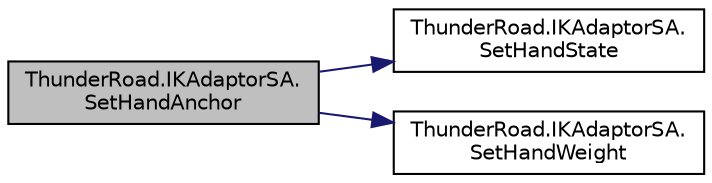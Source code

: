 digraph "ThunderRoad.IKAdaptorSA.SetHandAnchor"
{
 // LATEX_PDF_SIZE
  edge [fontname="Helvetica",fontsize="10",labelfontname="Helvetica",labelfontsize="10"];
  node [fontname="Helvetica",fontsize="10",shape=record];
  rankdir="LR";
  Node1 [label="ThunderRoad.IKAdaptorSA.\lSetHandAnchor",height=0.2,width=0.4,color="black", fillcolor="grey75", style="filled", fontcolor="black",tooltip="Sets the hand anchor."];
  Node1 -> Node2 [color="midnightblue",fontsize="10",style="solid",fontname="Helvetica"];
  Node2 [label="ThunderRoad.IKAdaptorSA.\lSetHandState",height=0.2,width=0.4,color="black", fillcolor="white", style="filled",URL="$class_thunder_road_1_1_i_k_adaptor_s_a.html#a2b9ace326f6e451db57c40a3ddafad99",tooltip="Sets the state of the hand."];
  Node1 -> Node3 [color="midnightblue",fontsize="10",style="solid",fontname="Helvetica"];
  Node3 [label="ThunderRoad.IKAdaptorSA.\lSetHandWeight",height=0.2,width=0.4,color="black", fillcolor="white", style="filled",URL="$class_thunder_road_1_1_i_k_adaptor_s_a.html#a54eea4173bff165df96d8d5c0171fce1",tooltip="Sets the hand weight."];
}
